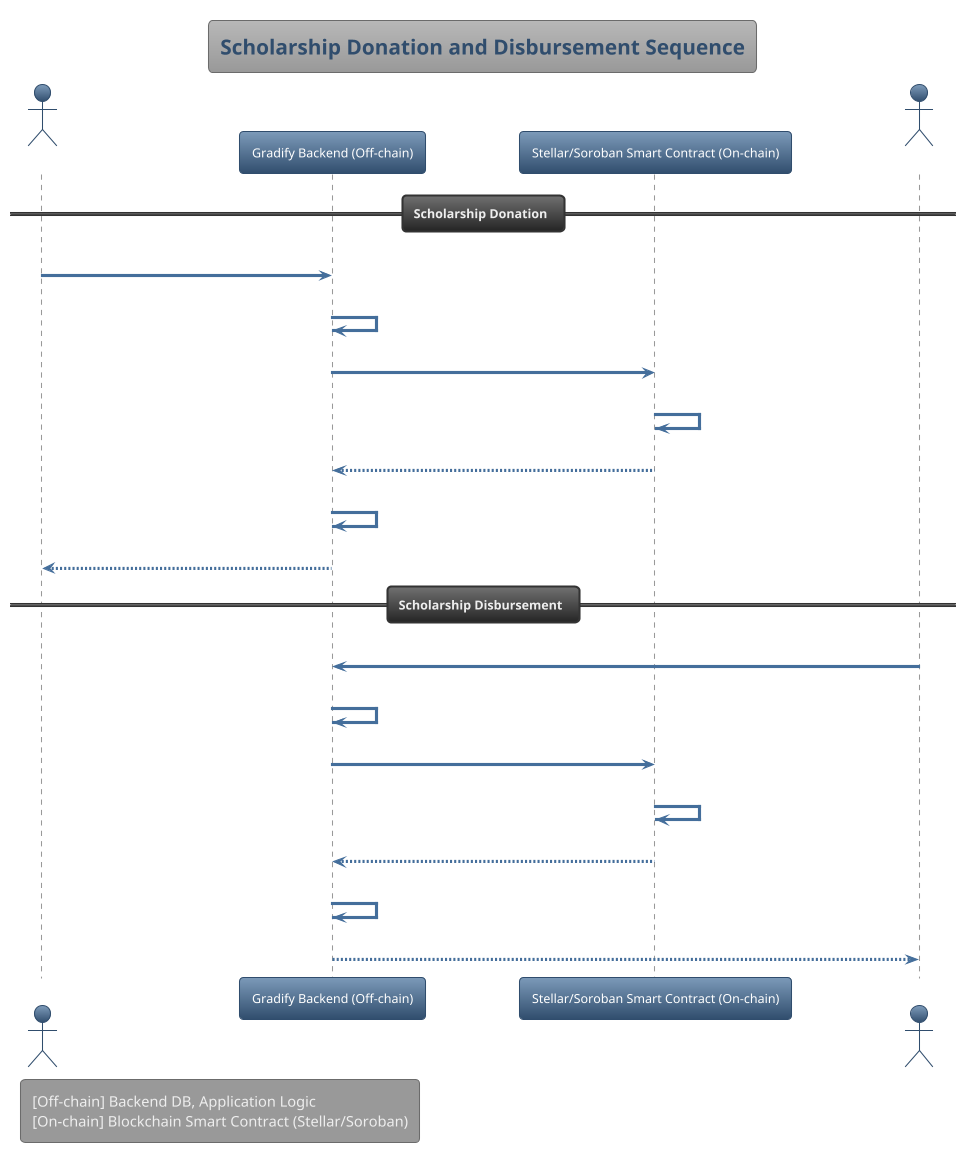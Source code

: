 @startuml
!theme spacelab
title Scholarship Donation and Disbursement Sequence

actor "Donor" as Donor
participant "Gradify Backend (Off-chain)" as Backend
participant "Stellar/Soroban Smart Contract (On-chain)" as Blockchain
actor "Student" as Student

== Scholarship Donation ==
Donor -> Backend: Access scholarship page & initiate donation
Backend -> Backend: Validate donor identity
Backend -> Blockchain: Call fundScholarship(donorId, amount)
Blockchain -> Blockchain: Register donation transaction on-chain
Blockchain --> Backend: Return transaction hash
Backend -> Backend: Store donation metadata and tx hash in DB
Backend --> Donor: Donation confirmation & tracking info

== Scholarship Disbursement ==
Student -> Backend: Apply for scholarship
Backend -> Backend: Validate eligibility & approve application
Backend -> Blockchain: Call disburseScholarship(studentId)
Blockchain -> Blockchain: Verify eligibility & release funds on-chain
Blockchain --> Backend: Return disbursement transaction hash
Backend -> Backend: Update application & scholarship status in DB
Backend --> Student: Notify student of fund release

legend bottom left
  [Off-chain] Backend DB, Application Logic
  [On-chain] Blockchain Smart Contract (Stellar/Soroban)
endlegend

@enduml
